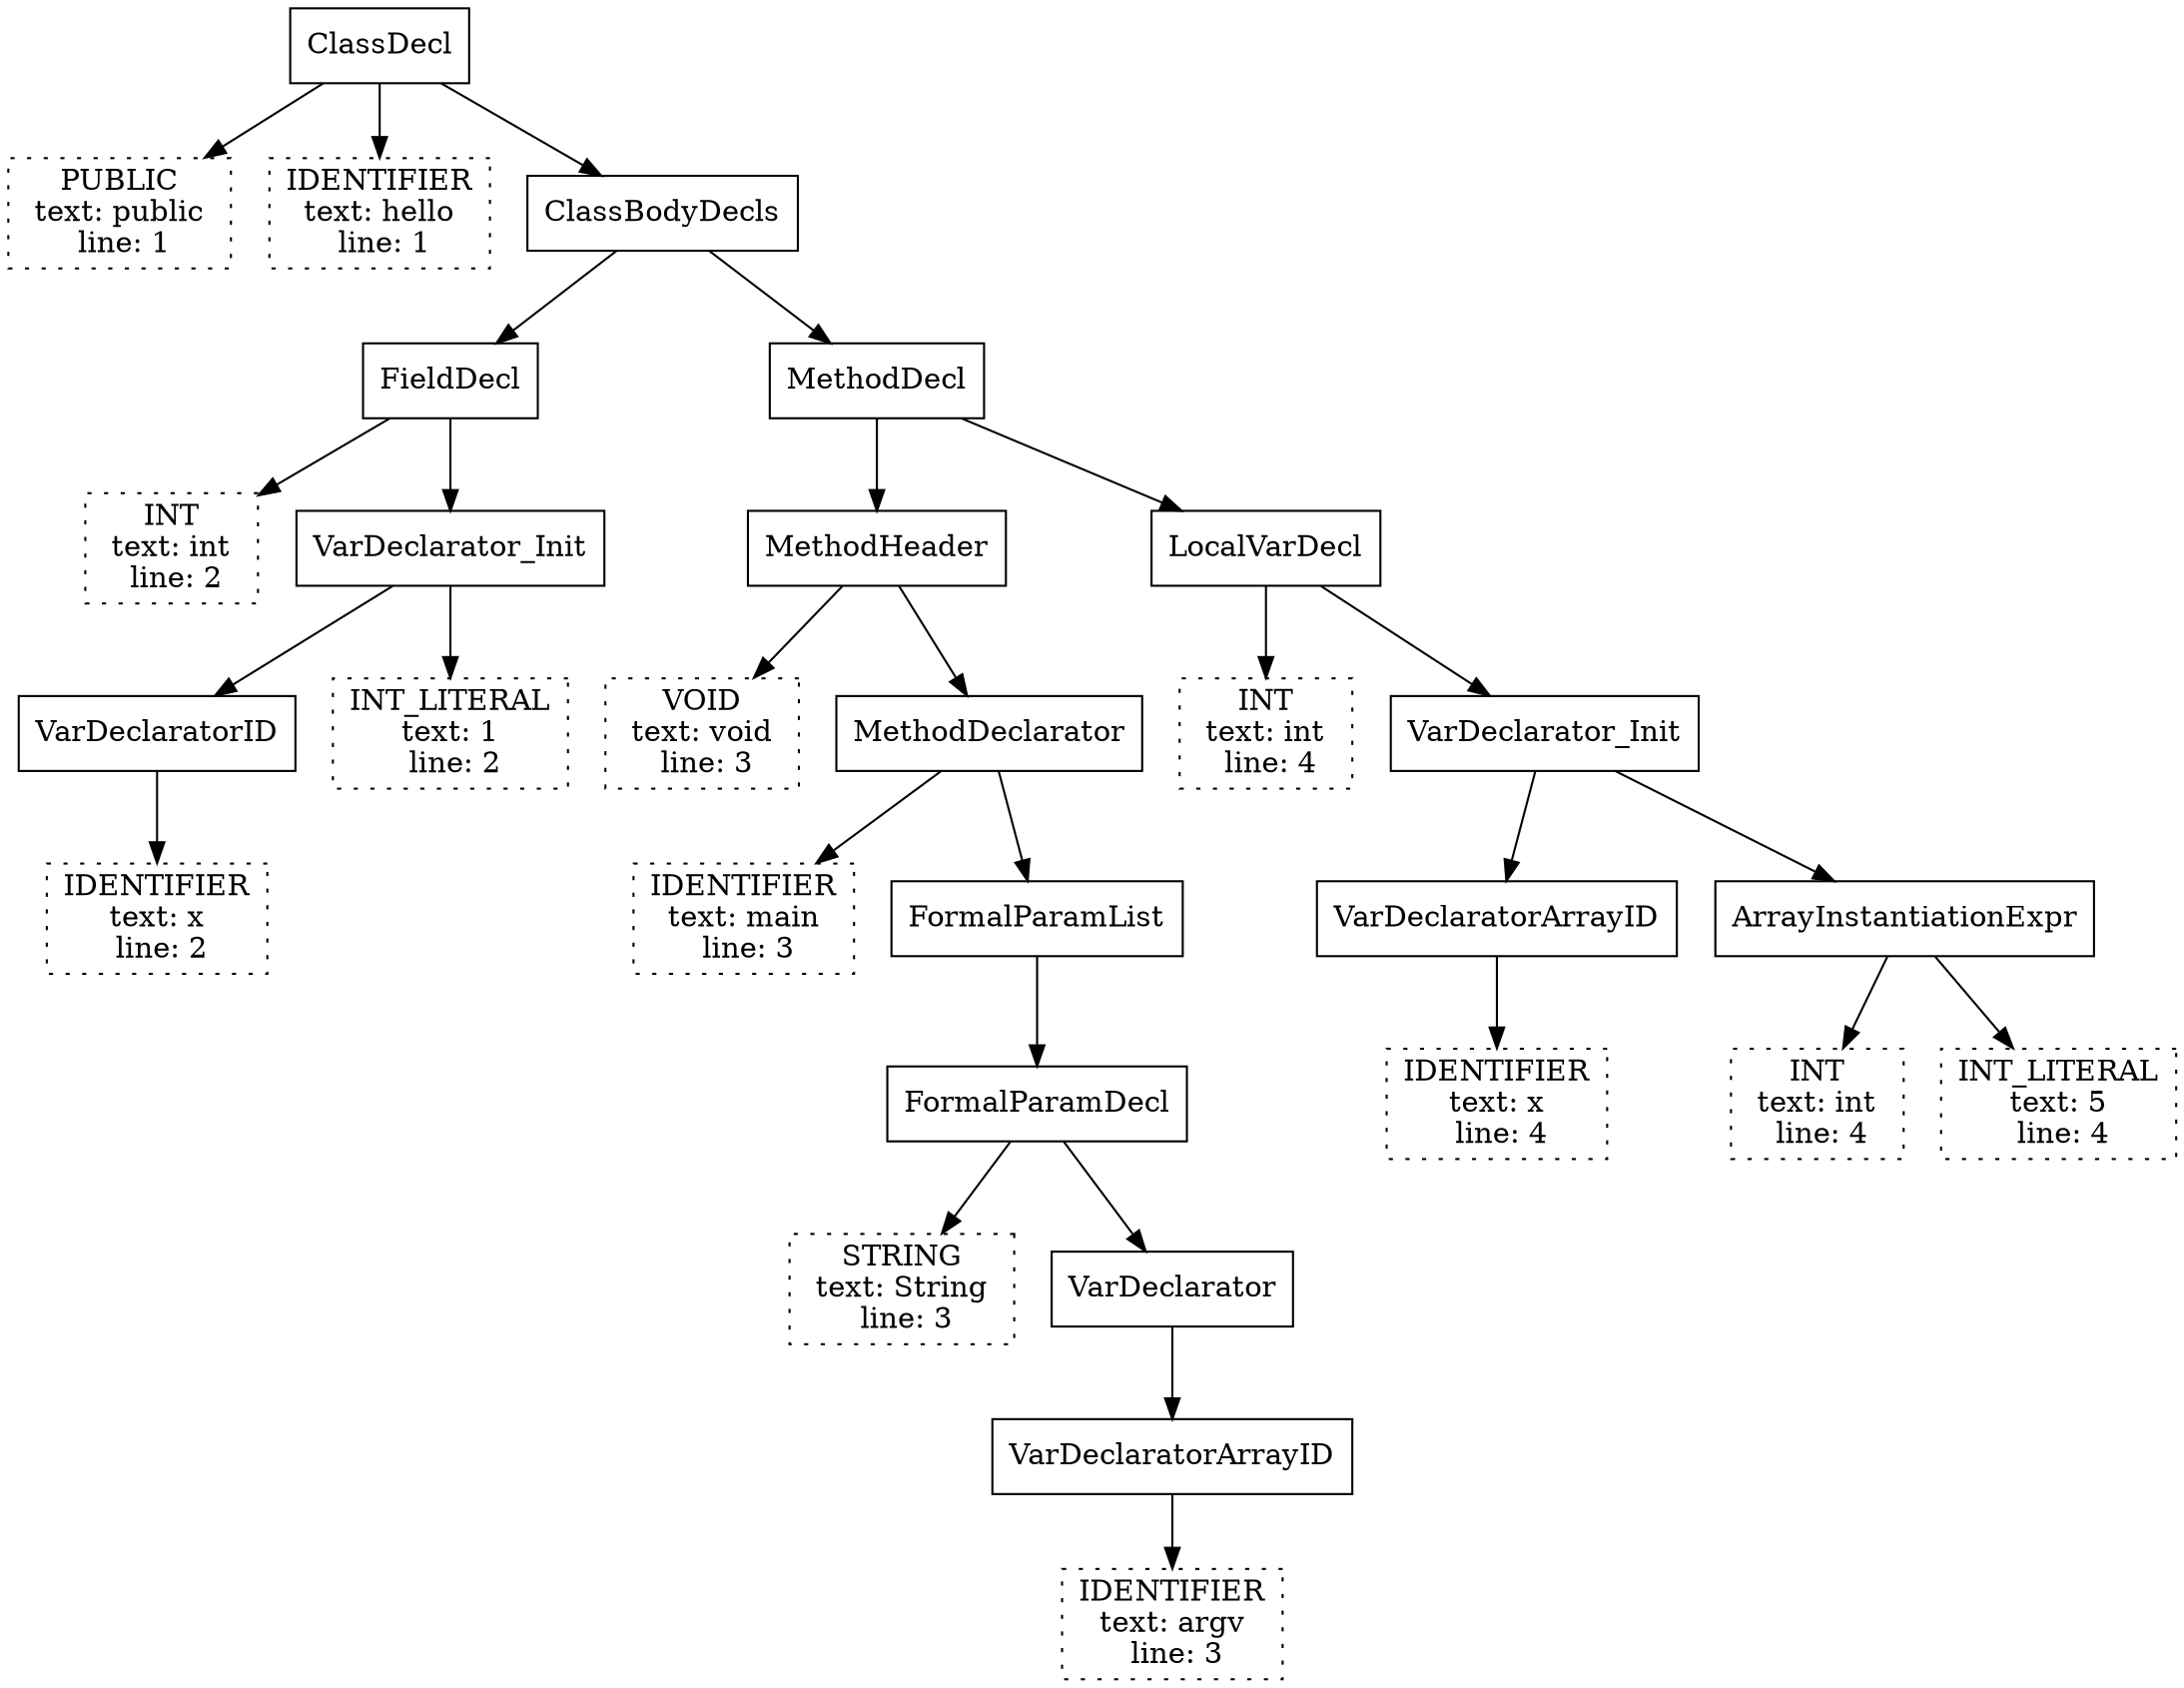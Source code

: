 digraph {
	N0 [shape=rectangle label=<ClassDecl>]
	N1 [shape=rectangle style=dotted label=<PUBLIC<br/> text: public <br/> line: 1>]
	N0 -> N1
	N2 [shape=rectangle style=dotted label=<IDENTIFIER<br/> text: hello <br/> line: 1>]
	N0 -> N2
	N3 [shape=rectangle label=<ClassBodyDecls>]
	N0 -> N3
	N4 [shape=rectangle label=<FieldDecl>]
	N3 -> N4
	N5 [shape=rectangle style=dotted label=<INT<br/> text: int <br/> line: 2>]
	N4 -> N5
	N6 [shape=rectangle label=<VarDeclarator_Init>]
	N4 -> N6
	N7 [shape=rectangle label=<VarDeclaratorID>]
	N6 -> N7
	N8 [shape=rectangle style=dotted label=<IDENTIFIER<br/> text: x <br/> line: 2>]
	N7 -> N8
	N9 [shape=rectangle style=dotted label=<INT_LITERAL<br/> text: 1 <br/> line: 2>]
	N6 -> N9
	N10 [shape=rectangle label=<MethodDecl>]
	N3 -> N10
	N11 [shape=rectangle label=<MethodHeader>]
	N10 -> N11
	N12 [shape=rectangle style=dotted label=<VOID<br/> text: void <br/> line: 3>]
	N11 -> N12
	N13 [shape=rectangle label=<MethodDeclarator>]
	N11 -> N13
	N14 [shape=rectangle style=dotted label=<IDENTIFIER<br/> text: main <br/> line: 3>]
	N13 -> N14
	N15 [shape=rectangle label=<FormalParamList>]
	N13 -> N15
	N16 [shape=rectangle label=<FormalParamDecl>]
	N15 -> N16
	N17 [shape=rectangle style=dotted label=<STRING<br/> text: String <br/> line: 3>]
	N16 -> N17
	N18 [shape=rectangle label=<VarDeclarator>]
	N16 -> N18
	N19 [shape=rectangle label=<VarDeclaratorArrayID>]
	N18 -> N19
	N20 [shape=rectangle style=dotted label=<IDENTIFIER<br/> text: argv <br/> line: 3>]
	N19 -> N20
	N21 [shape=rectangle label=<LocalVarDecl>]
	N10 -> N21
	N22 [shape=rectangle style=dotted label=<INT<br/> text: int <br/> line: 4>]
	N21 -> N22
	N23 [shape=rectangle label=<VarDeclarator_Init>]
	N21 -> N23
	N24 [shape=rectangle label=<VarDeclaratorArrayID>]
	N23 -> N24
	N25 [shape=rectangle style=dotted label=<IDENTIFIER<br/> text: x <br/> line: 4>]
	N24 -> N25
	N26 [shape=rectangle label=<ArrayInstantiationExpr>]
	N23 -> N26
	N27 [shape=rectangle style=dotted label=<INT<br/> text: int <br/> line: 4>]
	N26 -> N27
	N28 [shape=rectangle style=dotted label=<INT_LITERAL<br/> text: 5 <br/> line: 4>]
	N26 -> N28
}
